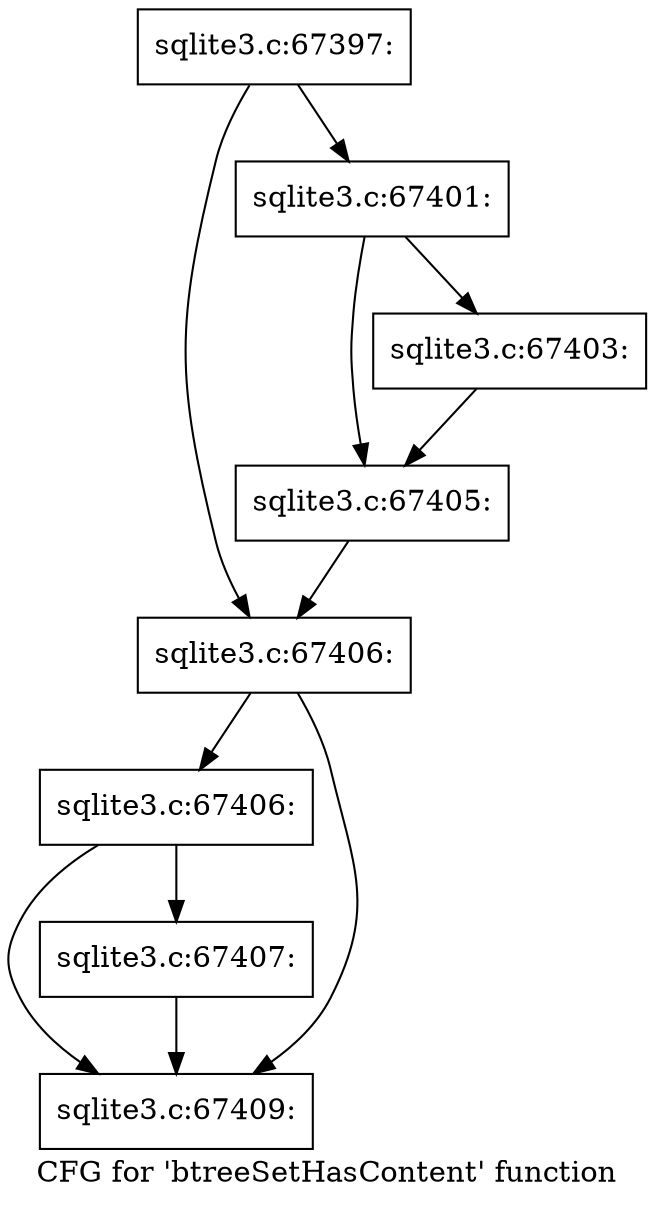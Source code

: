 digraph "CFG for 'btreeSetHasContent' function" {
	label="CFG for 'btreeSetHasContent' function";

	Node0x55c0f800a680 [shape=record,label="{sqlite3.c:67397:}"];
	Node0x55c0f800a680 -> Node0x55c0f800d800;
	Node0x55c0f800a680 -> Node0x55c0f800d7b0;
	Node0x55c0f800d7b0 [shape=record,label="{sqlite3.c:67401:}"];
	Node0x55c0f800d7b0 -> Node0x55c0f800e160;
	Node0x55c0f800d7b0 -> Node0x55c0f800e110;
	Node0x55c0f800e110 [shape=record,label="{sqlite3.c:67403:}"];
	Node0x55c0f800e110 -> Node0x55c0f800e160;
	Node0x55c0f800e160 [shape=record,label="{sqlite3.c:67405:}"];
	Node0x55c0f800e160 -> Node0x55c0f800d800;
	Node0x55c0f800d800 [shape=record,label="{sqlite3.c:67406:}"];
	Node0x55c0f800d800 -> Node0x55c0f800e9c0;
	Node0x55c0f800d800 -> Node0x55c0f800e970;
	Node0x55c0f800e9c0 [shape=record,label="{sqlite3.c:67406:}"];
	Node0x55c0f800e9c0 -> Node0x55c0f800e920;
	Node0x55c0f800e9c0 -> Node0x55c0f800e970;
	Node0x55c0f800e920 [shape=record,label="{sqlite3.c:67407:}"];
	Node0x55c0f800e920 -> Node0x55c0f800e970;
	Node0x55c0f800e970 [shape=record,label="{sqlite3.c:67409:}"];
}
